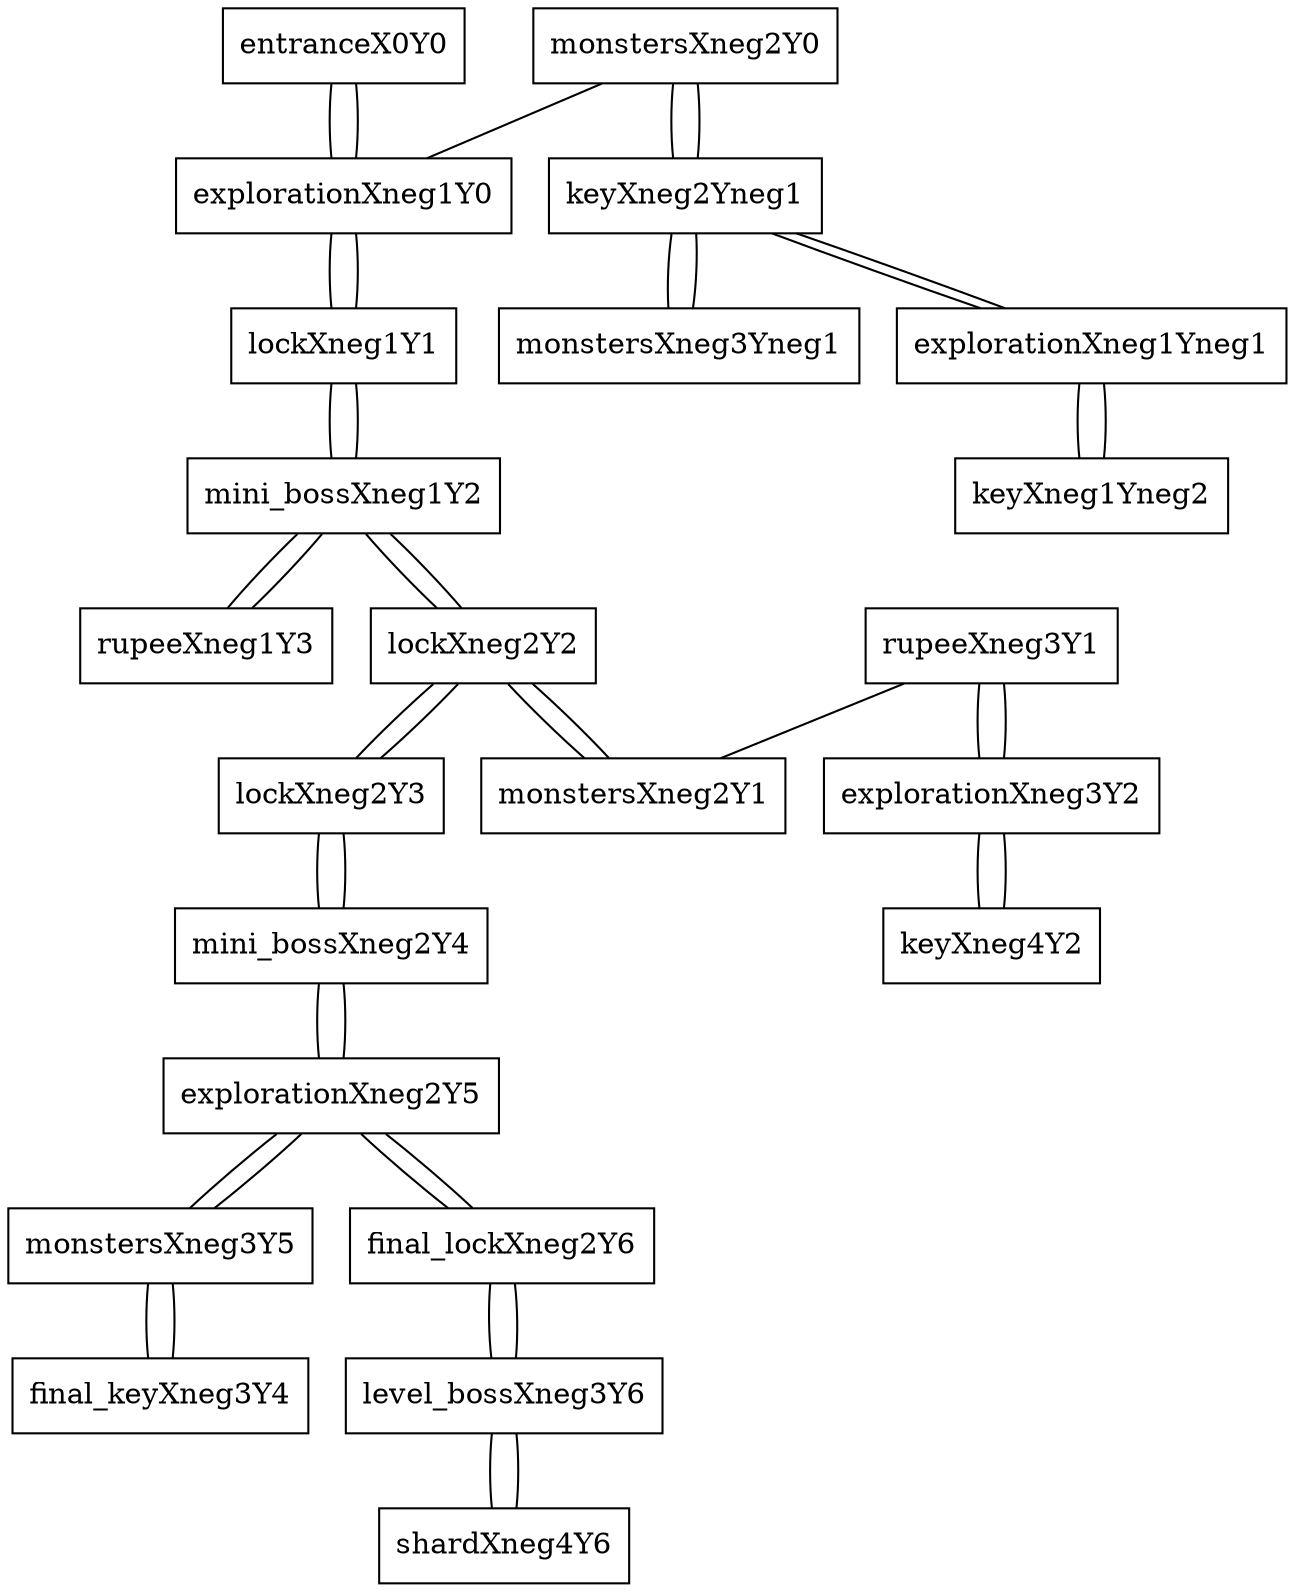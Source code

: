 graph space {

node [shape="box"]; entranceX0Y0 [pad="1.5,0.0" pos="0,0!"]; explorationXneg1Y0 [pad="1.5,0.0" pos="-1,0!"]; monstersXneg2Y0 [pad="1.5,0.0" pos="-2,0!"]; keyXneg2Yneg1 [pad="1.5,0.0" pos="-2,-1!"]; monstersXneg3Yneg1 [pad="1.5,0.0" pos="-3,-1!"]; explorationXneg1Yneg1 [pad="1.5,0.0" pos="-1,-1!"]; keyXneg1Yneg2 [pad="1.5,0.0" pos="-1,-2!"]; lockXneg1Y1 [pad="1.5,0.0" pos="-1,1!"]; mini_bossXneg1Y2 [pad="1.5,0.0" pos="-1,2!"]; rupeeXneg1Y3 [pad="1.5,0.0" pos="-1,3!"]; lockXneg2Y2 [pad="1.5,0.0" pos="-2,2!"]; monstersXneg2Y1 [pad="1.5,0.0" pos="-2,1!"]; rupeeXneg3Y1 [pad="1.5,0.0" pos="-3,1!"]; explorationXneg3Y2 [pad="1.5,0.0" pos="-3,2!"]; keyXneg4Y2 [pad="1.5,0.0" pos="-4,2!"]; lockXneg2Y3 [pad="1.5,0.0" pos="-2,3!"]; mini_bossXneg2Y4 [pad="1.5,0.0" pos="-2,4!"]; explorationXneg2Y5 [pad="1.5,0.0" pos="-2,5!"]; monstersXneg3Y5 [pad="1.5,0.0" pos="-3,5!"]; final_keyXneg3Y4 [pad="1.5,0.0" pos="-3,4!"]; final_lockXneg2Y6 [pad="1.5,0.0" pos="-2,6!"]; level_bossXneg3Y6 [pad="1.5,0.0" pos="-3,6!"]; shardXneg4Y6 [pad="1.5,0.0" pos="-4,6!"]; 
entranceX0Y0 -- explorationXneg1Y0;
explorationXneg1Y0 -- lockXneg1Y1;
explorationXneg1Y0 -- entranceX0Y0;
monstersXneg2Y0 -- explorationXneg1Y0;
monstersXneg2Y0 -- keyXneg2Yneg1;
keyXneg2Yneg1 -- monstersXneg3Yneg1;
keyXneg2Yneg1 -- explorationXneg1Yneg1;
keyXneg2Yneg1 -- monstersXneg2Y0;
monstersXneg3Yneg1 -- keyXneg2Yneg1;
explorationXneg1Yneg1 -- keyXneg2Yneg1;
explorationXneg1Yneg1 -- keyXneg1Yneg2;
keyXneg1Yneg2 -- explorationXneg1Yneg1;
lockXneg1Y1 -- mini_bossXneg1Y2;
lockXneg1Y1 -- explorationXneg1Y0;
mini_bossXneg1Y2 -- lockXneg2Y2;
mini_bossXneg1Y2 -- rupeeXneg1Y3;
mini_bossXneg1Y2 -- lockXneg1Y1;
rupeeXneg1Y3 -- mini_bossXneg1Y2;
lockXneg2Y2 -- lockXneg2Y3;
lockXneg2Y2 -- mini_bossXneg1Y2;
lockXneg2Y2 -- monstersXneg2Y1;
monstersXneg2Y1 -- lockXneg2Y2;
rupeeXneg3Y1 -- explorationXneg3Y2;
rupeeXneg3Y1 -- monstersXneg2Y1;
explorationXneg3Y2 -- keyXneg4Y2;
explorationXneg3Y2 -- rupeeXneg3Y1;
keyXneg4Y2 -- explorationXneg3Y2;
lockXneg2Y3 -- mini_bossXneg2Y4;
lockXneg2Y3 -- lockXneg2Y2;
mini_bossXneg2Y4 -- explorationXneg2Y5;
mini_bossXneg2Y4 -- lockXneg2Y3;
explorationXneg2Y5 -- final_lockXneg2Y6;
explorationXneg2Y5 -- monstersXneg3Y5;
explorationXneg2Y5 -- mini_bossXneg2Y4;
monstersXneg3Y5 -- explorationXneg2Y5;
monstersXneg3Y5 -- final_keyXneg3Y4;
final_keyXneg3Y4 -- monstersXneg3Y5;
final_lockXneg2Y6 -- level_bossXneg3Y6;
final_lockXneg2Y6 -- explorationXneg2Y5;
level_bossXneg3Y6 -- shardXneg4Y6;
level_bossXneg3Y6 -- final_lockXneg2Y6;
shardXneg4Y6 -- level_bossXneg3Y6;
}